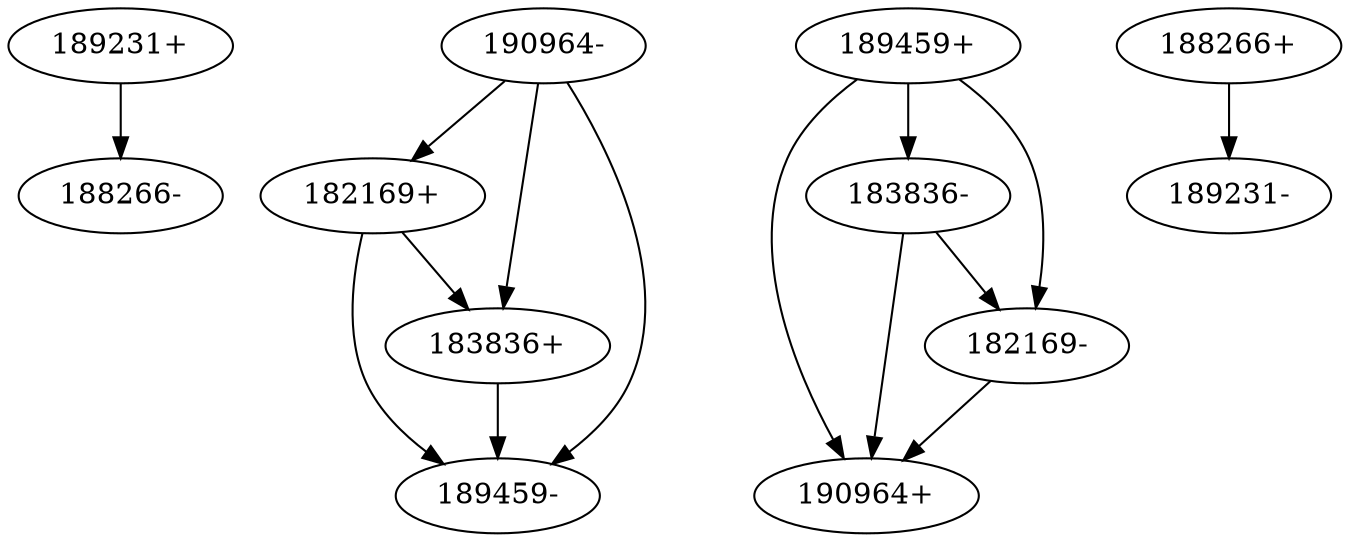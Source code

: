 digraph G {
graph [scaf_num=None]
"189231+" [l=49057]
"190964-" [l=36887]
"189459+" [l=21956]
"182169+" [l=17429]
"189459-" [l=21956]
"188266+" [l=33803]
"190964+" [l=36887]
"183836-" [l=13589]
"188266-" [l=33803]
"182169-" [l=17429]
"189231-" [l=49057]
"183836+" [l=13589]
"188266+" -> "189231-" [d=4578 e=100 n=9]
"189231+" -> "188266-" [d=4578 e=100 n=9]
"183836+" -> "189459-" [d=70 e=100 n=13]
"189459+" -> "183836-" [d=70 e=100 n=13]
"189459+" -> "182169-" [d=13909 e=100 n=6]
"189459+" -> "190964+" [d=32413 e=100 n=1]
"182169+" -> "189459-" [d=13909 e=100 n=6]
"182169+" -> "183836+" [d=432 e=100 n=23]
"190964-" -> "189459-" [d=32413 e=100 n=1]
"190964-" -> "183836+" [d=18931 e=100 n=2]
"190964-" -> "182169+" [d=1314 e=100 n=17]
"183836-" -> "182169-" [d=432 e=100 n=23]
"183836-" -> "190964+" [d=18931 e=100 n=2]
"182169-" -> "190964+" [d=1314 e=100 n=17]
}
